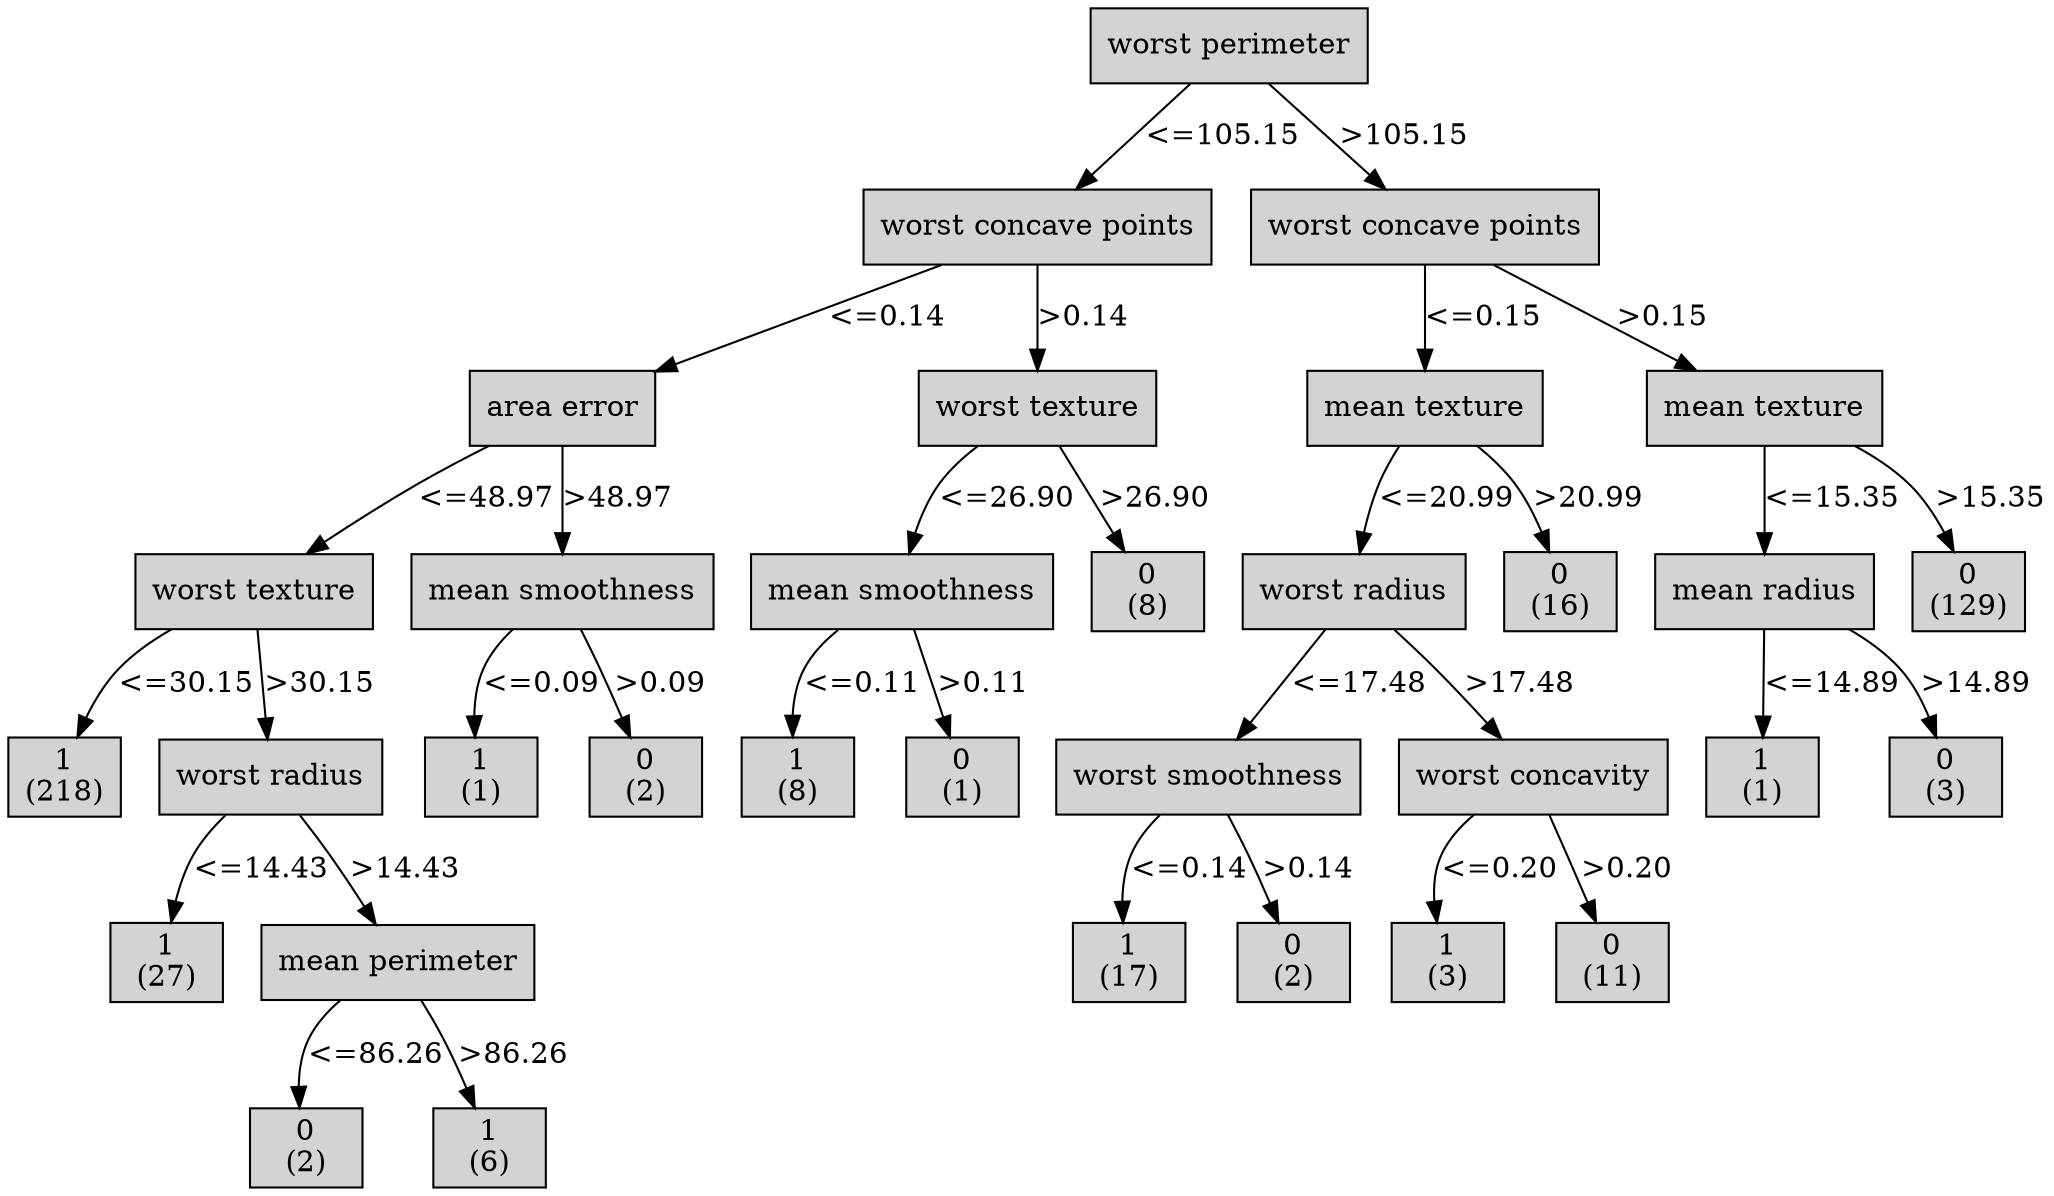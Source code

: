 digraph ID3_Tree {
"0" [shape=box, style=filled, label="worst perimeter
", weight=1]
"1" [shape=box, style=filled, label="worst concave points
", weight=2]
0 -> 1 [ label = "<=105.15"];
"2" [shape=box, style=filled, label="area error
", weight=3]
1 -> 2 [ label = "<=0.14"];
"3" [shape=box, style=filled, label="worst texture
", weight=4]
2 -> 3 [ label = "<=48.97"];
"4" [shape=box, style=filled, label="1
(218)
", weight=5]
3 -> 4 [ label = "<=30.15"];
"5" [shape=box, style=filled, label="worst radius
", weight=5]
3 -> 5 [ label = ">30.15"];
"6" [shape=box, style=filled, label="1
(27)
", weight=6]
5 -> 6 [ label = "<=14.43"];
"7" [shape=box, style=filled, label="mean perimeter
", weight=6]
5 -> 7 [ label = ">14.43"];
"8" [shape=box, style=filled, label="0
(2)
", weight=7]
7 -> 8 [ label = "<=86.26"];
"9" [shape=box, style=filled, label="1
(6)
", weight=7]
7 -> 9 [ label = ">86.26"];
"10" [shape=box, style=filled, label="mean smoothness
", weight=4]
2 -> 10 [ label = ">48.97"];
"11" [shape=box, style=filled, label="1
(1)
", weight=5]
10 -> 11 [ label = "<=0.09"];
"12" [shape=box, style=filled, label="0
(2)
", weight=5]
10 -> 12 [ label = ">0.09"];
"13" [shape=box, style=filled, label="worst texture
", weight=3]
1 -> 13 [ label = ">0.14"];
"14" [shape=box, style=filled, label="mean smoothness
", weight=4]
13 -> 14 [ label = "<=26.90"];
"15" [shape=box, style=filled, label="1
(8)
", weight=5]
14 -> 15 [ label = "<=0.11"];
"16" [shape=box, style=filled, label="0
(1)
", weight=5]
14 -> 16 [ label = ">0.11"];
"17" [shape=box, style=filled, label="0
(8)
", weight=4]
13 -> 17 [ label = ">26.90"];
"18" [shape=box, style=filled, label="worst concave points
", weight=2]
0 -> 18 [ label = ">105.15"];
"19" [shape=box, style=filled, label="mean texture
", weight=3]
18 -> 19 [ label = "<=0.15"];
"20" [shape=box, style=filled, label="worst radius
", weight=4]
19 -> 20 [ label = "<=20.99"];
"21" [shape=box, style=filled, label="worst smoothness
", weight=5]
20 -> 21 [ label = "<=17.48"];
"22" [shape=box, style=filled, label="1
(17)
", weight=6]
21 -> 22 [ label = "<=0.14"];
"23" [shape=box, style=filled, label="0
(2)
", weight=6]
21 -> 23 [ label = ">0.14"];
"24" [shape=box, style=filled, label="worst concavity
", weight=5]
20 -> 24 [ label = ">17.48"];
"25" [shape=box, style=filled, label="1
(3)
", weight=6]
24 -> 25 [ label = "<=0.20"];
"26" [shape=box, style=filled, label="0
(11)
", weight=6]
24 -> 26 [ label = ">0.20"];
"27" [shape=box, style=filled, label="0
(16)
", weight=4]
19 -> 27 [ label = ">20.99"];
"28" [shape=box, style=filled, label="mean texture
", weight=3]
18 -> 28 [ label = ">0.15"];
"29" [shape=box, style=filled, label="mean radius
", weight=4]
28 -> 29 [ label = "<=15.35"];
"30" [shape=box, style=filled, label="1
(1)
", weight=5]
29 -> 30 [ label = "<=14.89"];
"31" [shape=box, style=filled, label="0
(3)
", weight=5]
29 -> 31 [ label = ">14.89"];
"32" [shape=box, style=filled, label="0
(129)
", weight=4]
28 -> 32 [ label = ">15.35"];
{rank=same; 0;};
{rank=same; 1;18;};
{rank=same; 2;13;19;28;};
{rank=same; 3;10;14;17;20;27;29;32;};
{rank=same; 4;5;11;12;15;16;21;24;30;31;};
{rank=same; 6;7;22;23;25;26;};
{rank=same; 8;9;};
}
